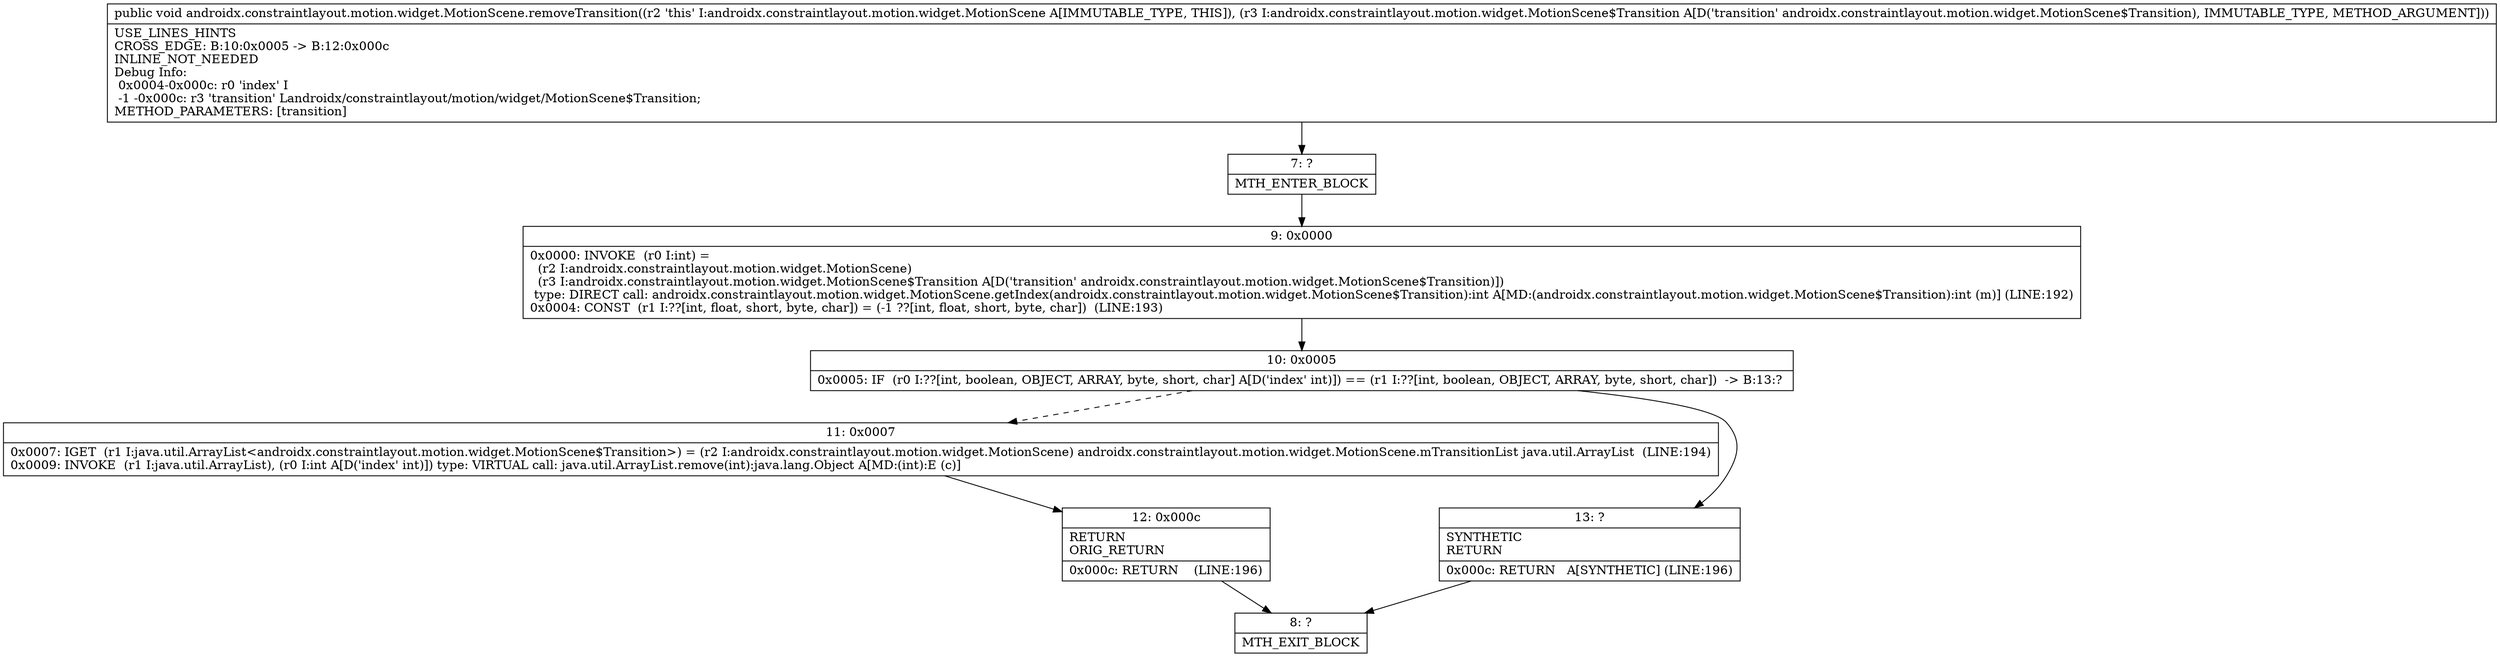digraph "CFG forandroidx.constraintlayout.motion.widget.MotionScene.removeTransition(Landroidx\/constraintlayout\/motion\/widget\/MotionScene$Transition;)V" {
Node_7 [shape=record,label="{7\:\ ?|MTH_ENTER_BLOCK\l}"];
Node_9 [shape=record,label="{9\:\ 0x0000|0x0000: INVOKE  (r0 I:int) = \l  (r2 I:androidx.constraintlayout.motion.widget.MotionScene)\l  (r3 I:androidx.constraintlayout.motion.widget.MotionScene$Transition A[D('transition' androidx.constraintlayout.motion.widget.MotionScene$Transition)])\l type: DIRECT call: androidx.constraintlayout.motion.widget.MotionScene.getIndex(androidx.constraintlayout.motion.widget.MotionScene$Transition):int A[MD:(androidx.constraintlayout.motion.widget.MotionScene$Transition):int (m)] (LINE:192)\l0x0004: CONST  (r1 I:??[int, float, short, byte, char]) = (\-1 ??[int, float, short, byte, char])  (LINE:193)\l}"];
Node_10 [shape=record,label="{10\:\ 0x0005|0x0005: IF  (r0 I:??[int, boolean, OBJECT, ARRAY, byte, short, char] A[D('index' int)]) == (r1 I:??[int, boolean, OBJECT, ARRAY, byte, short, char])  \-\> B:13:? \l}"];
Node_11 [shape=record,label="{11\:\ 0x0007|0x0007: IGET  (r1 I:java.util.ArrayList\<androidx.constraintlayout.motion.widget.MotionScene$Transition\>) = (r2 I:androidx.constraintlayout.motion.widget.MotionScene) androidx.constraintlayout.motion.widget.MotionScene.mTransitionList java.util.ArrayList  (LINE:194)\l0x0009: INVOKE  (r1 I:java.util.ArrayList), (r0 I:int A[D('index' int)]) type: VIRTUAL call: java.util.ArrayList.remove(int):java.lang.Object A[MD:(int):E (c)]\l}"];
Node_12 [shape=record,label="{12\:\ 0x000c|RETURN\lORIG_RETURN\l|0x000c: RETURN    (LINE:196)\l}"];
Node_8 [shape=record,label="{8\:\ ?|MTH_EXIT_BLOCK\l}"];
Node_13 [shape=record,label="{13\:\ ?|SYNTHETIC\lRETURN\l|0x000c: RETURN   A[SYNTHETIC] (LINE:196)\l}"];
MethodNode[shape=record,label="{public void androidx.constraintlayout.motion.widget.MotionScene.removeTransition((r2 'this' I:androidx.constraintlayout.motion.widget.MotionScene A[IMMUTABLE_TYPE, THIS]), (r3 I:androidx.constraintlayout.motion.widget.MotionScene$Transition A[D('transition' androidx.constraintlayout.motion.widget.MotionScene$Transition), IMMUTABLE_TYPE, METHOD_ARGUMENT]))  | USE_LINES_HINTS\lCROSS_EDGE: B:10:0x0005 \-\> B:12:0x000c\lINLINE_NOT_NEEDED\lDebug Info:\l  0x0004\-0x000c: r0 'index' I\l  \-1 \-0x000c: r3 'transition' Landroidx\/constraintlayout\/motion\/widget\/MotionScene$Transition;\lMETHOD_PARAMETERS: [transition]\l}"];
MethodNode -> Node_7;Node_7 -> Node_9;
Node_9 -> Node_10;
Node_10 -> Node_11[style=dashed];
Node_10 -> Node_13;
Node_11 -> Node_12;
Node_12 -> Node_8;
Node_13 -> Node_8;
}

